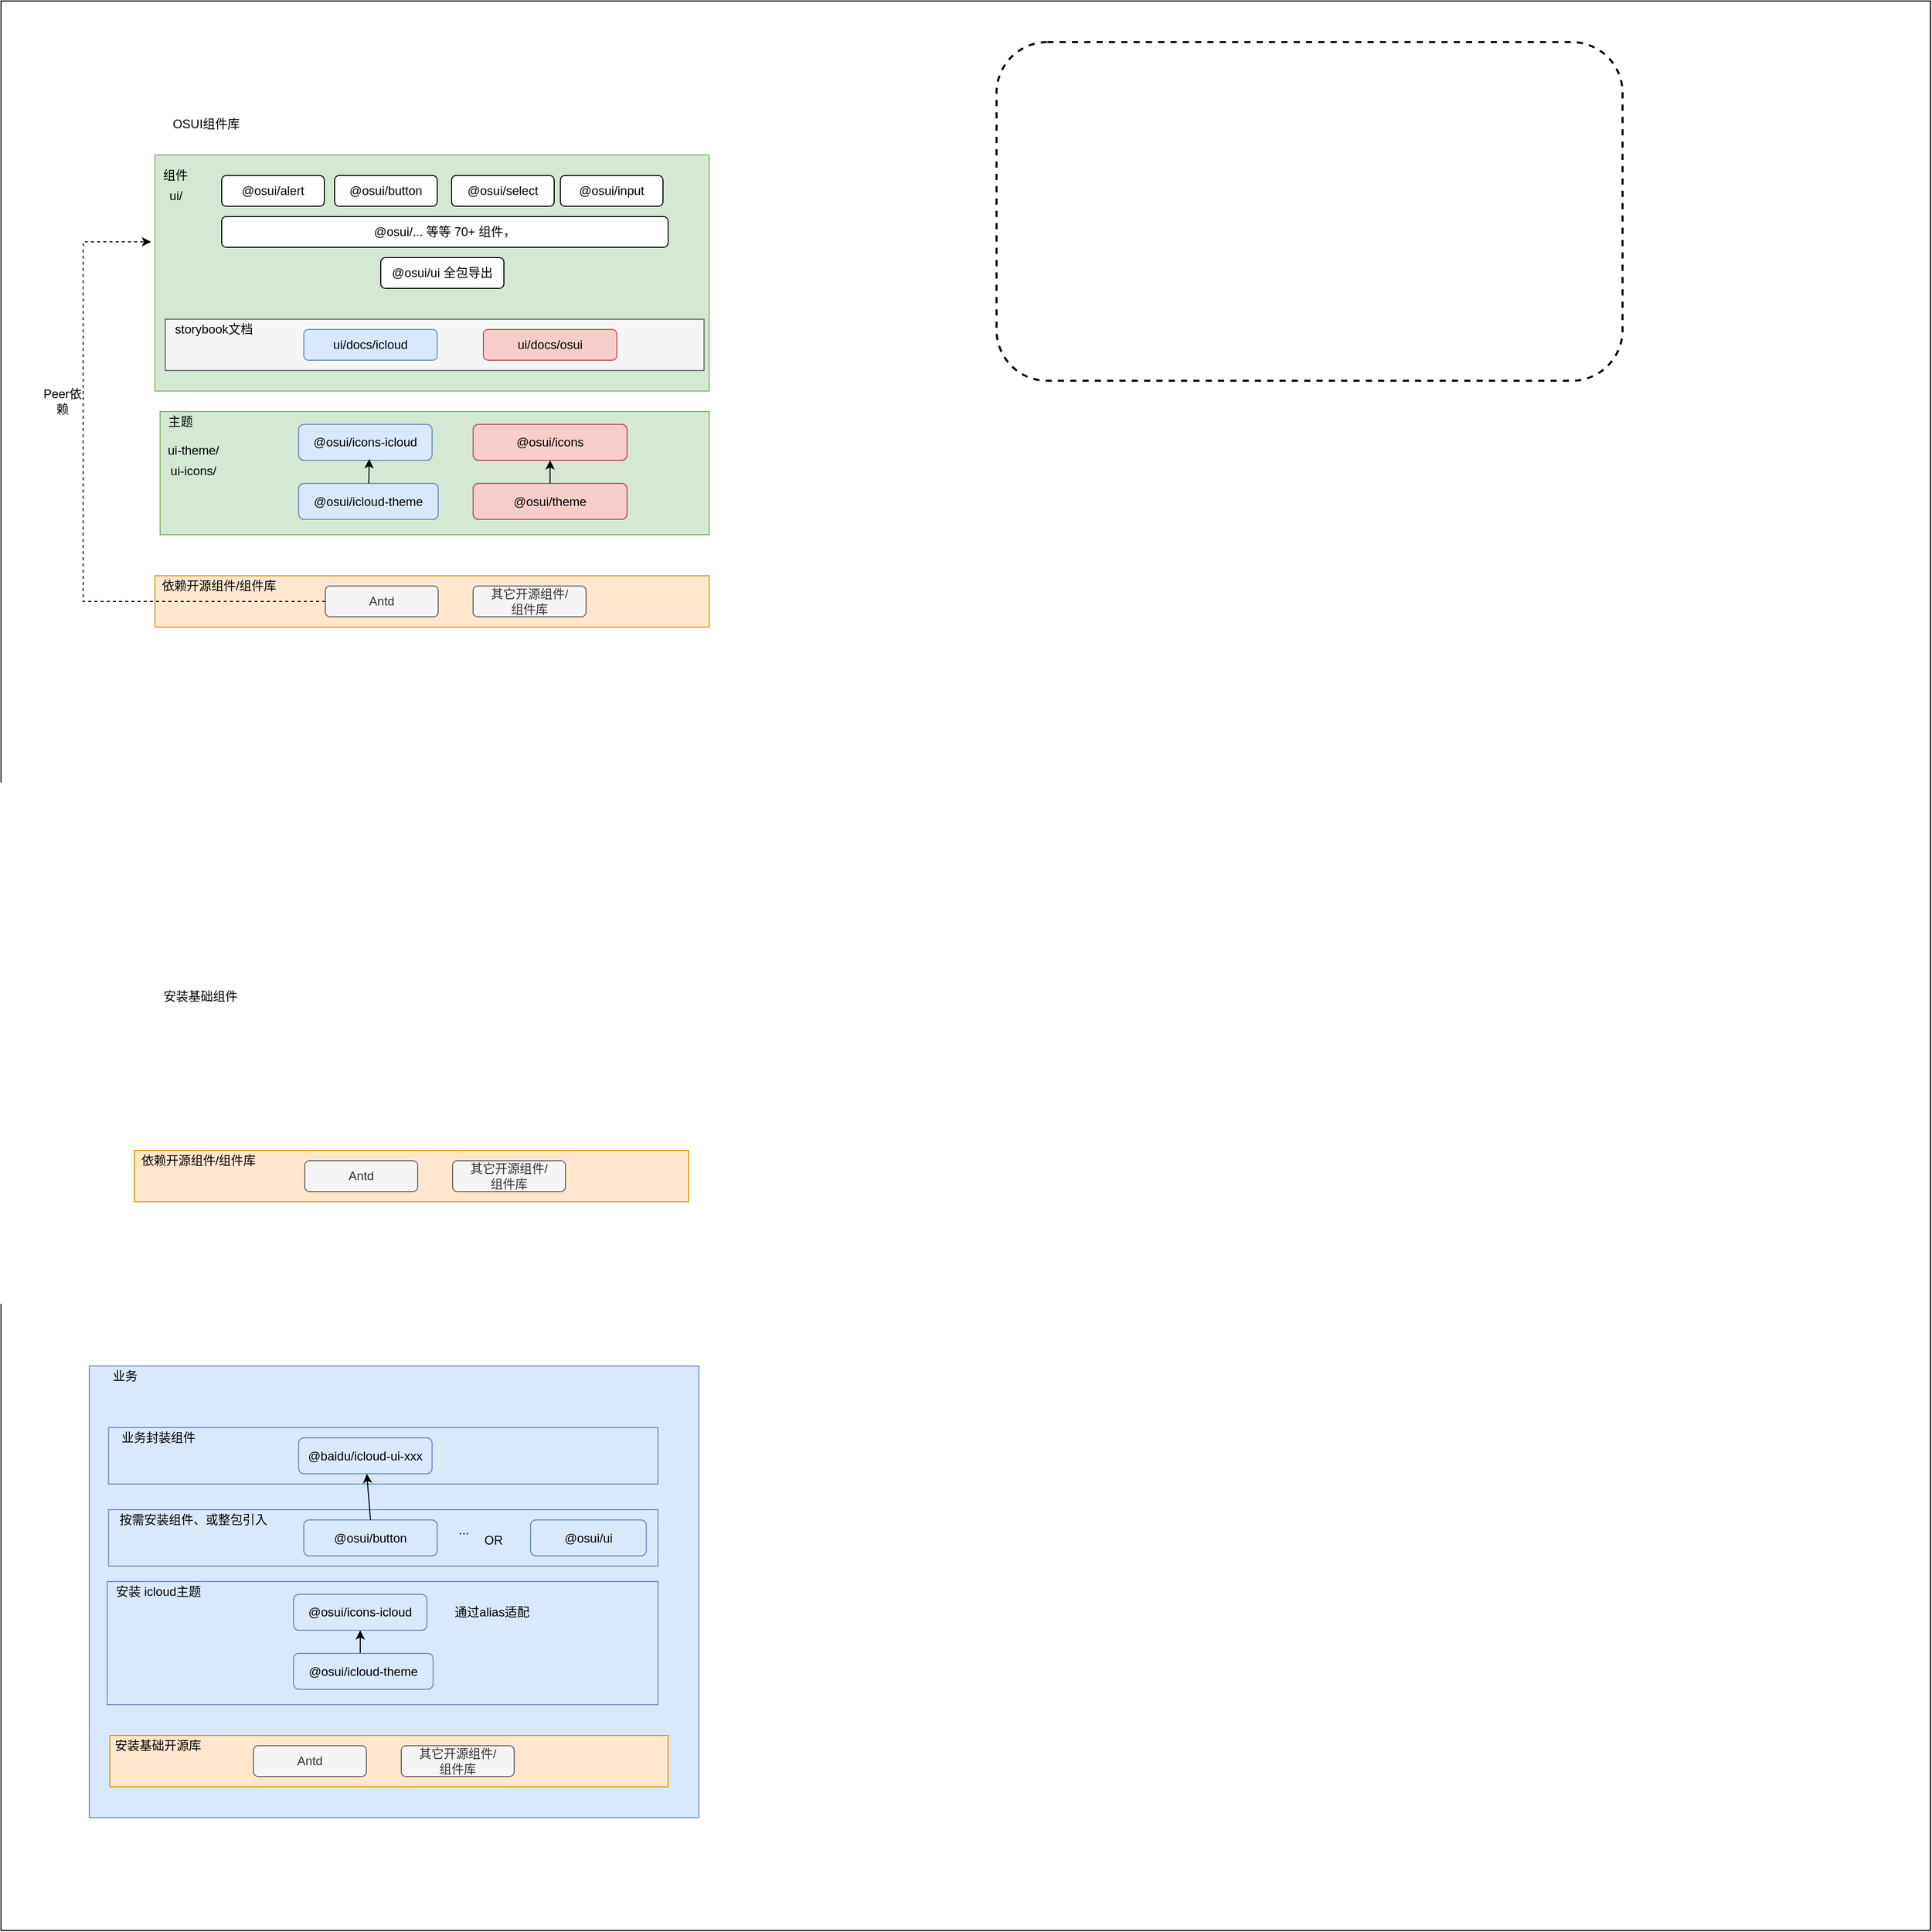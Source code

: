 <mxfile version="14.4.2" type="github">
  <diagram id="XPLFFR-Bo0P25hXXvaHo" name="Page-1">
    <mxGraphModel dx="788" dy="1687" grid="1" gridSize="10" guides="1" tooltips="1" connect="1" arrows="1" fold="1" page="1" pageScale="1" pageWidth="827" pageHeight="1169" math="0" shadow="0">
      <root>
        <mxCell id="0" />
        <mxCell id="1" parent="0" />
        <mxCell id="aSzT6GV53Bfr9ky1lihp-1" value="" style="whiteSpace=wrap;html=1;aspect=fixed;" vertex="1" parent="1">
          <mxGeometry x="20" y="-150" width="1880" height="1880" as="geometry" />
        </mxCell>
        <mxCell id="aSzT6GV53Bfr9ky1lihp-2" value="" style="rounded=0;whiteSpace=wrap;html=1;align=left;fillColor=#ffe6cc;strokeColor=#d79b00;" vertex="1" parent="1">
          <mxGeometry x="170" y="410" width="540" height="50" as="geometry" />
        </mxCell>
        <mxCell id="aSzT6GV53Bfr9ky1lihp-50" style="edgeStyle=elbowEdgeStyle;rounded=0;orthogonalLoop=1;jettySize=auto;html=1;dashed=1;entryX=-0.007;entryY=0.368;entryDx=0;entryDy=0;entryPerimeter=0;" edge="1" parent="1" source="aSzT6GV53Bfr9ky1lihp-4" target="aSzT6GV53Bfr9ky1lihp-17">
          <mxGeometry relative="1" as="geometry">
            <Array as="points">
              <mxPoint x="100" y="260" />
            </Array>
          </mxGeometry>
        </mxCell>
        <mxCell id="aSzT6GV53Bfr9ky1lihp-4" value="Antd" style="rounded=1;whiteSpace=wrap;html=1;fillColor=#f5f5f5;strokeColor=#666666;fontColor=#333333;" vertex="1" parent="1">
          <mxGeometry x="336" y="420" width="110" height="30" as="geometry" />
        </mxCell>
        <mxCell id="aSzT6GV53Bfr9ky1lihp-7" value="其它开源组件/&lt;br&gt;组件库" style="rounded=1;whiteSpace=wrap;html=1;fillColor=#f5f5f5;strokeColor=#666666;fontColor=#333333;" vertex="1" parent="1">
          <mxGeometry x="480" y="420" width="110" height="30" as="geometry" />
        </mxCell>
        <mxCell id="aSzT6GV53Bfr9ky1lihp-8" value="" style="rounded=0;whiteSpace=wrap;html=1;align=left;fillColor=#d5e8d4;strokeColor=#82b366;" vertex="1" parent="1">
          <mxGeometry x="175" y="250" width="535" height="120" as="geometry" />
        </mxCell>
        <mxCell id="aSzT6GV53Bfr9ky1lihp-9" value="@osui/icloud-theme" style="rounded=1;whiteSpace=wrap;html=1;fillColor=#dae8fc;strokeColor=#6c8ebf;" vertex="1" parent="1">
          <mxGeometry x="310" y="320" width="136" height="35" as="geometry" />
        </mxCell>
        <mxCell id="aSzT6GV53Bfr9ky1lihp-10" value="@osui/theme" style="rounded=1;whiteSpace=wrap;html=1;fillColor=#f8cecc;strokeColor=#b85450;" vertex="1" parent="1">
          <mxGeometry x="480" y="320" width="150" height="35" as="geometry" />
        </mxCell>
        <mxCell id="aSzT6GV53Bfr9ky1lihp-11" value="主题" style="text;html=1;strokeColor=none;fillColor=none;align=center;verticalAlign=middle;whiteSpace=wrap;rounded=0;" vertex="1" parent="1">
          <mxGeometry x="175" y="250" width="40" height="20" as="geometry" />
        </mxCell>
        <mxCell id="aSzT6GV53Bfr9ky1lihp-12" value="依赖开源组件/组件库" style="text;html=1;strokeColor=none;fillColor=none;align=center;verticalAlign=middle;whiteSpace=wrap;rounded=0;" vertex="1" parent="1">
          <mxGeometry x="175" y="410" width="115" height="20" as="geometry" />
        </mxCell>
        <mxCell id="aSzT6GV53Bfr9ky1lihp-13" value="@osui/icons-icloud" style="rounded=1;whiteSpace=wrap;html=1;fillColor=#dae8fc;strokeColor=#6c8ebf;" vertex="1" parent="1">
          <mxGeometry x="310" y="262.5" width="130" height="35" as="geometry" />
        </mxCell>
        <mxCell id="aSzT6GV53Bfr9ky1lihp-14" value="@osui/icons" style="rounded=1;whiteSpace=wrap;html=1;fillColor=#f8cecc;strokeColor=#b85450;" vertex="1" parent="1">
          <mxGeometry x="480" y="262.5" width="150" height="35" as="geometry" />
        </mxCell>
        <mxCell id="aSzT6GV53Bfr9ky1lihp-15" value="" style="endArrow=classic;html=1;entryX=0.529;entryY=0.967;entryDx=0;entryDy=0;entryPerimeter=0;" edge="1" parent="1" source="aSzT6GV53Bfr9ky1lihp-9" target="aSzT6GV53Bfr9ky1lihp-13">
          <mxGeometry width="50" height="50" relative="1" as="geometry">
            <mxPoint x="420" y="310" as="sourcePoint" />
            <mxPoint x="470" y="260" as="targetPoint" />
          </mxGeometry>
        </mxCell>
        <mxCell id="aSzT6GV53Bfr9ky1lihp-16" value="" style="endArrow=classic;html=1;entryX=0.5;entryY=1;entryDx=0;entryDy=0;exitX=0.5;exitY=0;exitDx=0;exitDy=0;" edge="1" parent="1" source="aSzT6GV53Bfr9ky1lihp-10" target="aSzT6GV53Bfr9ky1lihp-14">
          <mxGeometry width="50" height="50" relative="1" as="geometry">
            <mxPoint x="420" y="310" as="sourcePoint" />
            <mxPoint x="470" y="260" as="targetPoint" />
          </mxGeometry>
        </mxCell>
        <mxCell id="aSzT6GV53Bfr9ky1lihp-17" value="" style="rounded=0;whiteSpace=wrap;html=1;align=left;fillColor=#d5e8d4;strokeColor=#82b366;" vertex="1" parent="1">
          <mxGeometry x="170" width="540" height="230" as="geometry" />
        </mxCell>
        <mxCell id="aSzT6GV53Bfr9ky1lihp-19" value="组件" style="text;html=1;strokeColor=none;fillColor=none;align=center;verticalAlign=middle;whiteSpace=wrap;rounded=0;" vertex="1" parent="1">
          <mxGeometry x="170" y="10" width="40" height="20" as="geometry" />
        </mxCell>
        <mxCell id="aSzT6GV53Bfr9ky1lihp-20" value="@osui/alert" style="rounded=1;whiteSpace=wrap;html=1;" vertex="1" parent="1">
          <mxGeometry x="235" y="20" width="100" height="30" as="geometry" />
        </mxCell>
        <mxCell id="aSzT6GV53Bfr9ky1lihp-21" value="@osui/button" style="rounded=1;whiteSpace=wrap;html=1;" vertex="1" parent="1">
          <mxGeometry x="345" y="20" width="100" height="30" as="geometry" />
        </mxCell>
        <mxCell id="aSzT6GV53Bfr9ky1lihp-22" value="@osui/select" style="rounded=1;whiteSpace=wrap;html=1;" vertex="1" parent="1">
          <mxGeometry x="459" y="20" width="100" height="30" as="geometry" />
        </mxCell>
        <mxCell id="aSzT6GV53Bfr9ky1lihp-23" value="@osui/input" style="rounded=1;whiteSpace=wrap;html=1;" vertex="1" parent="1">
          <mxGeometry x="565" y="20" width="100" height="30" as="geometry" />
        </mxCell>
        <mxCell id="aSzT6GV53Bfr9ky1lihp-24" value="@osui/... 等等 70+ 组件，" style="rounded=1;whiteSpace=wrap;html=1;" vertex="1" parent="1">
          <mxGeometry x="235" y="60" width="435" height="30" as="geometry" />
        </mxCell>
        <mxCell id="aSzT6GV53Bfr9ky1lihp-30" value="" style="shape=ext;rounded=1;html=1;whiteSpace=wrap;dashed=1;fillColor=none;strokeWidth=2;" vertex="1" parent="1">
          <mxGeometry x="990" y="-110" width="610" height="330" as="geometry" />
        </mxCell>
        <mxCell id="aSzT6GV53Bfr9ky1lihp-32" value="@osui/ui 全包导出" style="rounded=1;whiteSpace=wrap;html=1;" vertex="1" parent="1">
          <mxGeometry x="390" y="100" width="120" height="30" as="geometry" />
        </mxCell>
        <mxCell id="aSzT6GV53Bfr9ky1lihp-34" value="" style="rounded=0;whiteSpace=wrap;html=1;align=left;fillColor=#f5f5f5;strokeColor=#666666;fontColor=#333333;" vertex="1" parent="1">
          <mxGeometry x="180" y="160" width="525" height="50" as="geometry" />
        </mxCell>
        <mxCell id="aSzT6GV53Bfr9ky1lihp-35" value="storybook文档" style="text;html=1;strokeColor=none;fillColor=none;align=center;verticalAlign=middle;whiteSpace=wrap;rounded=0;" vertex="1" parent="1">
          <mxGeometry x="180" y="160" width="95" height="20" as="geometry" />
        </mxCell>
        <mxCell id="aSzT6GV53Bfr9ky1lihp-36" value="ui/docs/icloud" style="rounded=1;whiteSpace=wrap;html=1;fillColor=#dae8fc;strokeColor=#6c8ebf;" vertex="1" parent="1">
          <mxGeometry x="315" y="170" width="130" height="30" as="geometry" />
        </mxCell>
        <mxCell id="aSzT6GV53Bfr9ky1lihp-37" value="ui/docs/osui" style="rounded=1;whiteSpace=wrap;html=1;fillColor=#f8cecc;strokeColor=#b85450;" vertex="1" parent="1">
          <mxGeometry x="490" y="170" width="130" height="30" as="geometry" />
        </mxCell>
        <mxCell id="aSzT6GV53Bfr9ky1lihp-38" value="ui-theme/" style="text;html=1;strokeColor=none;fillColor=none;align=center;verticalAlign=middle;whiteSpace=wrap;rounded=0;" vertex="1" parent="1">
          <mxGeometry x="175" y="277.5" width="65" height="20" as="geometry" />
        </mxCell>
        <mxCell id="aSzT6GV53Bfr9ky1lihp-39" value="ui-icons/" style="text;html=1;strokeColor=none;fillColor=none;align=center;verticalAlign=middle;whiteSpace=wrap;rounded=0;" vertex="1" parent="1">
          <mxGeometry x="175" y="297.5" width="65" height="20" as="geometry" />
        </mxCell>
        <mxCell id="aSzT6GV53Bfr9ky1lihp-41" value="ui/" style="text;html=1;strokeColor=none;fillColor=none;align=center;verticalAlign=middle;whiteSpace=wrap;rounded=0;" vertex="1" parent="1">
          <mxGeometry x="157.5" y="30" width="65" height="20" as="geometry" />
        </mxCell>
        <mxCell id="aSzT6GV53Bfr9ky1lihp-43" value="OSUI组件库" style="text;html=1;strokeColor=none;fillColor=none;align=center;verticalAlign=middle;whiteSpace=wrap;rounded=0;" vertex="1" parent="1">
          <mxGeometry x="170" y="-40" width="100" height="20" as="geometry" />
        </mxCell>
        <mxCell id="aSzT6GV53Bfr9ky1lihp-51" value="Peer依赖" style="text;html=1;strokeColor=none;fillColor=none;align=center;verticalAlign=middle;whiteSpace=wrap;rounded=0;dashed=1;" vertex="1" parent="1">
          <mxGeometry x="60" y="230" width="40" height="20" as="geometry" />
        </mxCell>
        <mxCell id="aSzT6GV53Bfr9ky1lihp-54" value="" style="rounded=0;whiteSpace=wrap;html=1;align=left;fillColor=#ffe6cc;strokeColor=#d79b00;" vertex="1" parent="1">
          <mxGeometry x="150" y="970" width="540" height="50" as="geometry" />
        </mxCell>
        <mxCell id="aSzT6GV53Bfr9ky1lihp-55" value="Antd" style="rounded=1;whiteSpace=wrap;html=1;fillColor=#f5f5f5;strokeColor=#666666;fontColor=#333333;" vertex="1" parent="1">
          <mxGeometry x="316" y="980" width="110" height="30" as="geometry" />
        </mxCell>
        <mxCell id="aSzT6GV53Bfr9ky1lihp-56" value="其它开源组件/&lt;br&gt;组件库" style="rounded=1;whiteSpace=wrap;html=1;fillColor=#f5f5f5;strokeColor=#666666;fontColor=#333333;" vertex="1" parent="1">
          <mxGeometry x="460" y="980" width="110" height="30" as="geometry" />
        </mxCell>
        <mxCell id="aSzT6GV53Bfr9ky1lihp-57" value="依赖开源组件/组件库" style="text;html=1;strokeColor=none;fillColor=none;align=center;verticalAlign=middle;whiteSpace=wrap;rounded=0;" vertex="1" parent="1">
          <mxGeometry x="155" y="970" width="115" height="20" as="geometry" />
        </mxCell>
        <mxCell id="aSzT6GV53Bfr9ky1lihp-59" value="" style="rounded=0;whiteSpace=wrap;html=1;align=left;fillColor=#dae8fc;strokeColor=#6c8ebf;" vertex="1" parent="1">
          <mxGeometry x="106" y="1180" width="594" height="440" as="geometry" />
        </mxCell>
        <mxCell id="aSzT6GV53Bfr9ky1lihp-61" value="业务" style="text;html=1;strokeColor=none;fillColor=none;align=center;verticalAlign=middle;whiteSpace=wrap;rounded=0;" vertex="1" parent="1">
          <mxGeometry x="106" y="1180" width="70" height="20" as="geometry" />
        </mxCell>
        <mxCell id="aSzT6GV53Bfr9ky1lihp-66" value="" style="rounded=0;whiteSpace=wrap;html=1;align=left;fillColor=#ffe6cc;strokeColor=#d79b00;" vertex="1" parent="1">
          <mxGeometry x="126" y="1540" width="544" height="50" as="geometry" />
        </mxCell>
        <mxCell id="aSzT6GV53Bfr9ky1lihp-67" value="Antd" style="rounded=1;whiteSpace=wrap;html=1;fillColor=#f5f5f5;strokeColor=#666666;fontColor=#333333;" vertex="1" parent="1">
          <mxGeometry x="266" y="1550" width="110" height="30" as="geometry" />
        </mxCell>
        <mxCell id="aSzT6GV53Bfr9ky1lihp-68" value="其它开源组件/&lt;br&gt;组件库" style="rounded=1;whiteSpace=wrap;html=1;fillColor=#f5f5f5;strokeColor=#666666;fontColor=#333333;" vertex="1" parent="1">
          <mxGeometry x="410" y="1550" width="110" height="30" as="geometry" />
        </mxCell>
        <mxCell id="aSzT6GV53Bfr9ky1lihp-69" value="安装基础组件" style="text;html=1;strokeColor=none;fillColor=none;align=center;verticalAlign=middle;whiteSpace=wrap;rounded=0;dashed=1;" vertex="1" parent="1">
          <mxGeometry x="167.5" y="810" width="92.5" height="20" as="geometry" />
        </mxCell>
        <mxCell id="aSzT6GV53Bfr9ky1lihp-70" value="" style="rounded=0;whiteSpace=wrap;html=1;align=left;fillColor=#dae8fc;strokeColor=#6c8ebf;" vertex="1" parent="1">
          <mxGeometry x="123.5" y="1390" width="536.5" height="120" as="geometry" />
        </mxCell>
        <mxCell id="aSzT6GV53Bfr9ky1lihp-71" value="安装 icloud主题" style="text;html=1;strokeColor=none;fillColor=none;align=center;verticalAlign=middle;whiteSpace=wrap;rounded=0;" vertex="1" parent="1">
          <mxGeometry x="120.5" y="1390" width="105" height="20" as="geometry" />
        </mxCell>
        <mxCell id="aSzT6GV53Bfr9ky1lihp-74" value="" style="edgeStyle=elbowEdgeStyle;rounded=0;orthogonalLoop=1;jettySize=auto;html=1;" edge="1" parent="1" source="aSzT6GV53Bfr9ky1lihp-72" target="aSzT6GV53Bfr9ky1lihp-73">
          <mxGeometry relative="1" as="geometry" />
        </mxCell>
        <mxCell id="aSzT6GV53Bfr9ky1lihp-72" value="@osui/icloud-theme" style="rounded=1;whiteSpace=wrap;html=1;fillColor=#dae8fc;strokeColor=#6c8ebf;" vertex="1" parent="1">
          <mxGeometry x="305" y="1460" width="136" height="35" as="geometry" />
        </mxCell>
        <mxCell id="aSzT6GV53Bfr9ky1lihp-73" value="@osui/icons-icloud" style="rounded=1;whiteSpace=wrap;html=1;fillColor=#dae8fc;strokeColor=#6c8ebf;" vertex="1" parent="1">
          <mxGeometry x="305" y="1402.5" width="130" height="35" as="geometry" />
        </mxCell>
        <mxCell id="aSzT6GV53Bfr9ky1lihp-75" value="通过alias适配" style="text;html=1;strokeColor=none;fillColor=none;align=center;verticalAlign=middle;whiteSpace=wrap;rounded=0;dashed=1;" vertex="1" parent="1">
          <mxGeometry x="451" y="1410" width="95" height="20" as="geometry" />
        </mxCell>
        <mxCell id="aSzT6GV53Bfr9ky1lihp-76" value="" style="rounded=0;whiteSpace=wrap;html=1;align=left;fillColor=#dae8fc;strokeColor=#6c8ebf;" vertex="1" parent="1">
          <mxGeometry x="124.75" y="1320" width="535.25" height="55" as="geometry" />
        </mxCell>
        <mxCell id="aSzT6GV53Bfr9ky1lihp-78" value="按需安装组件、或整包引入" style="text;html=1;strokeColor=none;fillColor=none;align=center;verticalAlign=middle;whiteSpace=wrap;rounded=0;" vertex="1" parent="1">
          <mxGeometry x="123.5" y="1320" width="166.5" height="20" as="geometry" />
        </mxCell>
        <mxCell id="aSzT6GV53Bfr9ky1lihp-79" value="@osui/button" style="rounded=1;whiteSpace=wrap;html=1;fillColor=#dae8fc;strokeColor=#6c8ebf;" vertex="1" parent="1">
          <mxGeometry x="315" y="1330" width="130" height="35" as="geometry" />
        </mxCell>
        <mxCell id="aSzT6GV53Bfr9ky1lihp-80" value="@osui/ui" style="rounded=1;whiteSpace=wrap;html=1;fillColor=#dae8fc;strokeColor=#6c8ebf;" vertex="1" parent="1">
          <mxGeometry x="536" y="1330" width="112.75" height="35" as="geometry" />
        </mxCell>
        <mxCell id="aSzT6GV53Bfr9ky1lihp-81" value="..." style="text;html=1;strokeColor=none;fillColor=none;align=center;verticalAlign=middle;whiteSpace=wrap;rounded=0;dashed=1;" vertex="1" parent="1">
          <mxGeometry x="451" y="1330" width="40" height="20" as="geometry" />
        </mxCell>
        <mxCell id="aSzT6GV53Bfr9ky1lihp-82" value="OR" style="text;html=1;strokeColor=none;fillColor=none;align=center;verticalAlign=middle;whiteSpace=wrap;rounded=0;dashed=1;" vertex="1" parent="1">
          <mxGeometry x="480" y="1340" width="40" height="20" as="geometry" />
        </mxCell>
        <mxCell id="aSzT6GV53Bfr9ky1lihp-83" value="安装基础开源库" style="text;html=1;strokeColor=none;fillColor=none;align=center;verticalAlign=middle;whiteSpace=wrap;rounded=0;" vertex="1" parent="1">
          <mxGeometry x="126" y="1540" width="94" height="20" as="geometry" />
        </mxCell>
        <mxCell id="aSzT6GV53Bfr9ky1lihp-84" value="" style="rounded=0;whiteSpace=wrap;html=1;align=left;fillColor=#dae8fc;strokeColor=#6c8ebf;" vertex="1" parent="1">
          <mxGeometry x="124.75" y="1240" width="535.25" height="55" as="geometry" />
        </mxCell>
        <mxCell id="aSzT6GV53Bfr9ky1lihp-85" value="业务封装组件" style="text;html=1;strokeColor=none;fillColor=none;align=center;verticalAlign=middle;whiteSpace=wrap;rounded=0;" vertex="1" parent="1">
          <mxGeometry x="126.75" y="1240" width="93.25" height="20" as="geometry" />
        </mxCell>
        <mxCell id="aSzT6GV53Bfr9ky1lihp-86" value="@baidu/icloud-ui-xxx" style="rounded=1;whiteSpace=wrap;html=1;fillColor=#dae8fc;strokeColor=#6c8ebf;" vertex="1" parent="1">
          <mxGeometry x="310" y="1250" width="130" height="35" as="geometry" />
        </mxCell>
        <mxCell id="aSzT6GV53Bfr9ky1lihp-88" value="" style="endArrow=classic;html=1;exitX=0.5;exitY=0;exitDx=0;exitDy=0;" edge="1" parent="1" source="aSzT6GV53Bfr9ky1lihp-79" target="aSzT6GV53Bfr9ky1lihp-86">
          <mxGeometry width="50" height="50" relative="1" as="geometry">
            <mxPoint x="410" y="1390" as="sourcePoint" />
            <mxPoint x="460" y="1340" as="targetPoint" />
          </mxGeometry>
        </mxCell>
      </root>
    </mxGraphModel>
  </diagram>
</mxfile>
